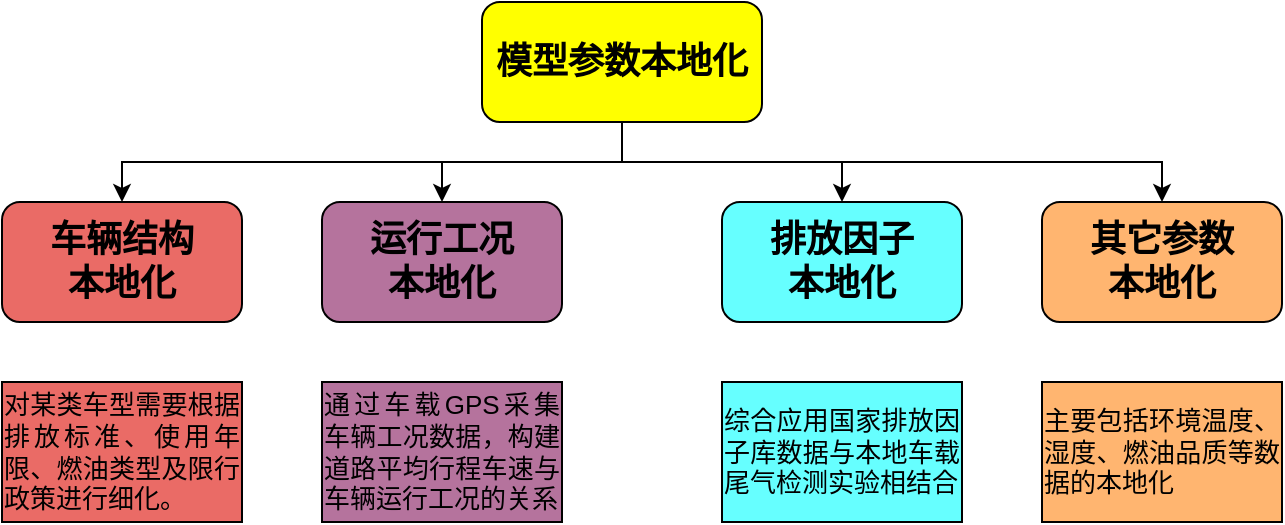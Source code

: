<mxfile version="13.10.2" type="github">
  <diagram id="bN34Vr2TGb9hUtaHAPsd" name="Page-1">
    <mxGraphModel dx="868" dy="425" grid="1" gridSize="10" guides="1" tooltips="1" connect="1" arrows="1" fold="1" page="1" pageScale="1" pageWidth="1169" pageHeight="827" math="0" shadow="0">
      <root>
        <mxCell id="0" />
        <mxCell id="1" parent="0" />
        <mxCell id="fRTm9crbE09WPWOibQkh-7" style="edgeStyle=orthogonalEdgeStyle;rounded=0;orthogonalLoop=1;jettySize=auto;html=1;exitX=0.5;exitY=1;exitDx=0;exitDy=0;entryX=0.5;entryY=0;entryDx=0;entryDy=0;" edge="1" parent="1" source="fRTm9crbE09WPWOibQkh-1" target="fRTm9crbE09WPWOibQkh-3">
          <mxGeometry relative="1" as="geometry" />
        </mxCell>
        <mxCell id="fRTm9crbE09WPWOibQkh-8" style="edgeStyle=orthogonalEdgeStyle;rounded=0;orthogonalLoop=1;jettySize=auto;html=1;exitX=0.5;exitY=1;exitDx=0;exitDy=0;entryX=0.5;entryY=0;entryDx=0;entryDy=0;" edge="1" parent="1" source="fRTm9crbE09WPWOibQkh-1" target="fRTm9crbE09WPWOibQkh-6">
          <mxGeometry relative="1" as="geometry" />
        </mxCell>
        <mxCell id="fRTm9crbE09WPWOibQkh-9" style="edgeStyle=orthogonalEdgeStyle;rounded=0;orthogonalLoop=1;jettySize=auto;html=1;exitX=0.5;exitY=1;exitDx=0;exitDy=0;entryX=0.5;entryY=0;entryDx=0;entryDy=0;" edge="1" parent="1" source="fRTm9crbE09WPWOibQkh-1" target="fRTm9crbE09WPWOibQkh-5">
          <mxGeometry relative="1" as="geometry" />
        </mxCell>
        <mxCell id="fRTm9crbE09WPWOibQkh-10" style="edgeStyle=orthogonalEdgeStyle;rounded=0;orthogonalLoop=1;jettySize=auto;html=1;exitX=0.5;exitY=1;exitDx=0;exitDy=0;entryX=0.5;entryY=0;entryDx=0;entryDy=0;" edge="1" parent="1" source="fRTm9crbE09WPWOibQkh-1" target="fRTm9crbE09WPWOibQkh-4">
          <mxGeometry relative="1" as="geometry" />
        </mxCell>
        <mxCell id="fRTm9crbE09WPWOibQkh-1" value="&lt;b&gt;&lt;font style=&quot;font-size: 18px&quot;&gt;模型参数本地化&lt;/font&gt;&lt;/b&gt;" style="rounded=1;whiteSpace=wrap;html=1;fillColor=#FFFF00;" vertex="1" parent="1">
          <mxGeometry x="360" y="140" width="140" height="60" as="geometry" />
        </mxCell>
        <mxCell id="fRTm9crbE09WPWOibQkh-3" value="&lt;font style=&quot;font-size: 18px&quot;&gt;&lt;b&gt;车辆结构&lt;br&gt;本地化&lt;/b&gt;&lt;/font&gt;" style="rounded=1;whiteSpace=wrap;html=1;fillColor=#EA6B66;" vertex="1" parent="1">
          <mxGeometry x="120" y="240" width="120" height="60" as="geometry" />
        </mxCell>
        <mxCell id="fRTm9crbE09WPWOibQkh-4" value="&lt;font style=&quot;font-size: 18px&quot;&gt;&lt;b&gt;运行工况&lt;br&gt;本地化&lt;/b&gt;&lt;/font&gt;" style="rounded=1;whiteSpace=wrap;html=1;fillColor=#B5739D;" vertex="1" parent="1">
          <mxGeometry x="280" y="240" width="120" height="60" as="geometry" />
        </mxCell>
        <mxCell id="fRTm9crbE09WPWOibQkh-5" value="&lt;font style=&quot;font-size: 18px&quot;&gt;&lt;b&gt;排放因子&lt;br&gt;本地化&lt;/b&gt;&lt;/font&gt;" style="rounded=1;whiteSpace=wrap;html=1;fillColor=#66FFFF;" vertex="1" parent="1">
          <mxGeometry x="480" y="240" width="120" height="60" as="geometry" />
        </mxCell>
        <mxCell id="fRTm9crbE09WPWOibQkh-6" value="&lt;font style=&quot;font-size: 18px&quot;&gt;&lt;b&gt;其它参数&lt;br&gt;本地化&lt;/b&gt;&lt;/font&gt;" style="rounded=1;whiteSpace=wrap;html=1;fillColor=#FFB570;" vertex="1" parent="1">
          <mxGeometry x="640" y="240" width="120" height="60" as="geometry" />
        </mxCell>
        <mxCell id="fRTm9crbE09WPWOibQkh-11" value="&lt;div style=&quot;text-align: justify&quot;&gt;&lt;span&gt;&lt;font style=&quot;font-size: 13px&quot;&gt;主要包括环境温度、湿度、燃油品质等数据的本地化&lt;/font&gt;&lt;/span&gt;&lt;/div&gt;" style="rounded=0;whiteSpace=wrap;html=1;fillColor=#FFB570;" vertex="1" parent="1">
          <mxGeometry x="640" y="330" width="120" height="70" as="geometry" />
        </mxCell>
        <mxCell id="fRTm9crbE09WPWOibQkh-12" value="&lt;div style=&quot;text-align: justify&quot;&gt;&lt;span&gt;&lt;font style=&quot;font-size: 13px&quot;&gt;综合应用国家排放因子库数据与本地车载尾气检测实验相结合&lt;/font&gt;&lt;/span&gt;&lt;/div&gt;" style="rounded=0;whiteSpace=wrap;html=1;fillColor=#66FFFF;" vertex="1" parent="1">
          <mxGeometry x="480" y="330" width="120" height="70" as="geometry" />
        </mxCell>
        <mxCell id="fRTm9crbE09WPWOibQkh-13" value="&lt;div style=&quot;text-align: justify&quot;&gt;&lt;span&gt;&lt;font style=&quot;font-size: 13px&quot;&gt;通过车载GPS采集车辆工况数据，构建道路平均行程车速与车辆运行工况的关系&lt;/font&gt;&lt;/span&gt;&lt;/div&gt;" style="rounded=0;whiteSpace=wrap;html=1;fillColor=#B5739D;" vertex="1" parent="1">
          <mxGeometry x="280" y="330" width="120" height="70" as="geometry" />
        </mxCell>
        <mxCell id="fRTm9crbE09WPWOibQkh-14" value="&lt;div style=&quot;text-align: justify&quot;&gt;&lt;span&gt;对某类车型需要根据排放标准、使用年限、燃油类型及限行政策进行细化。&lt;/span&gt;&lt;/div&gt;" style="rounded=0;whiteSpace=wrap;html=1;fillColor=#EA6B66;fontSize=13;" vertex="1" parent="1">
          <mxGeometry x="120" y="330" width="120" height="70" as="geometry" />
        </mxCell>
      </root>
    </mxGraphModel>
  </diagram>
</mxfile>
